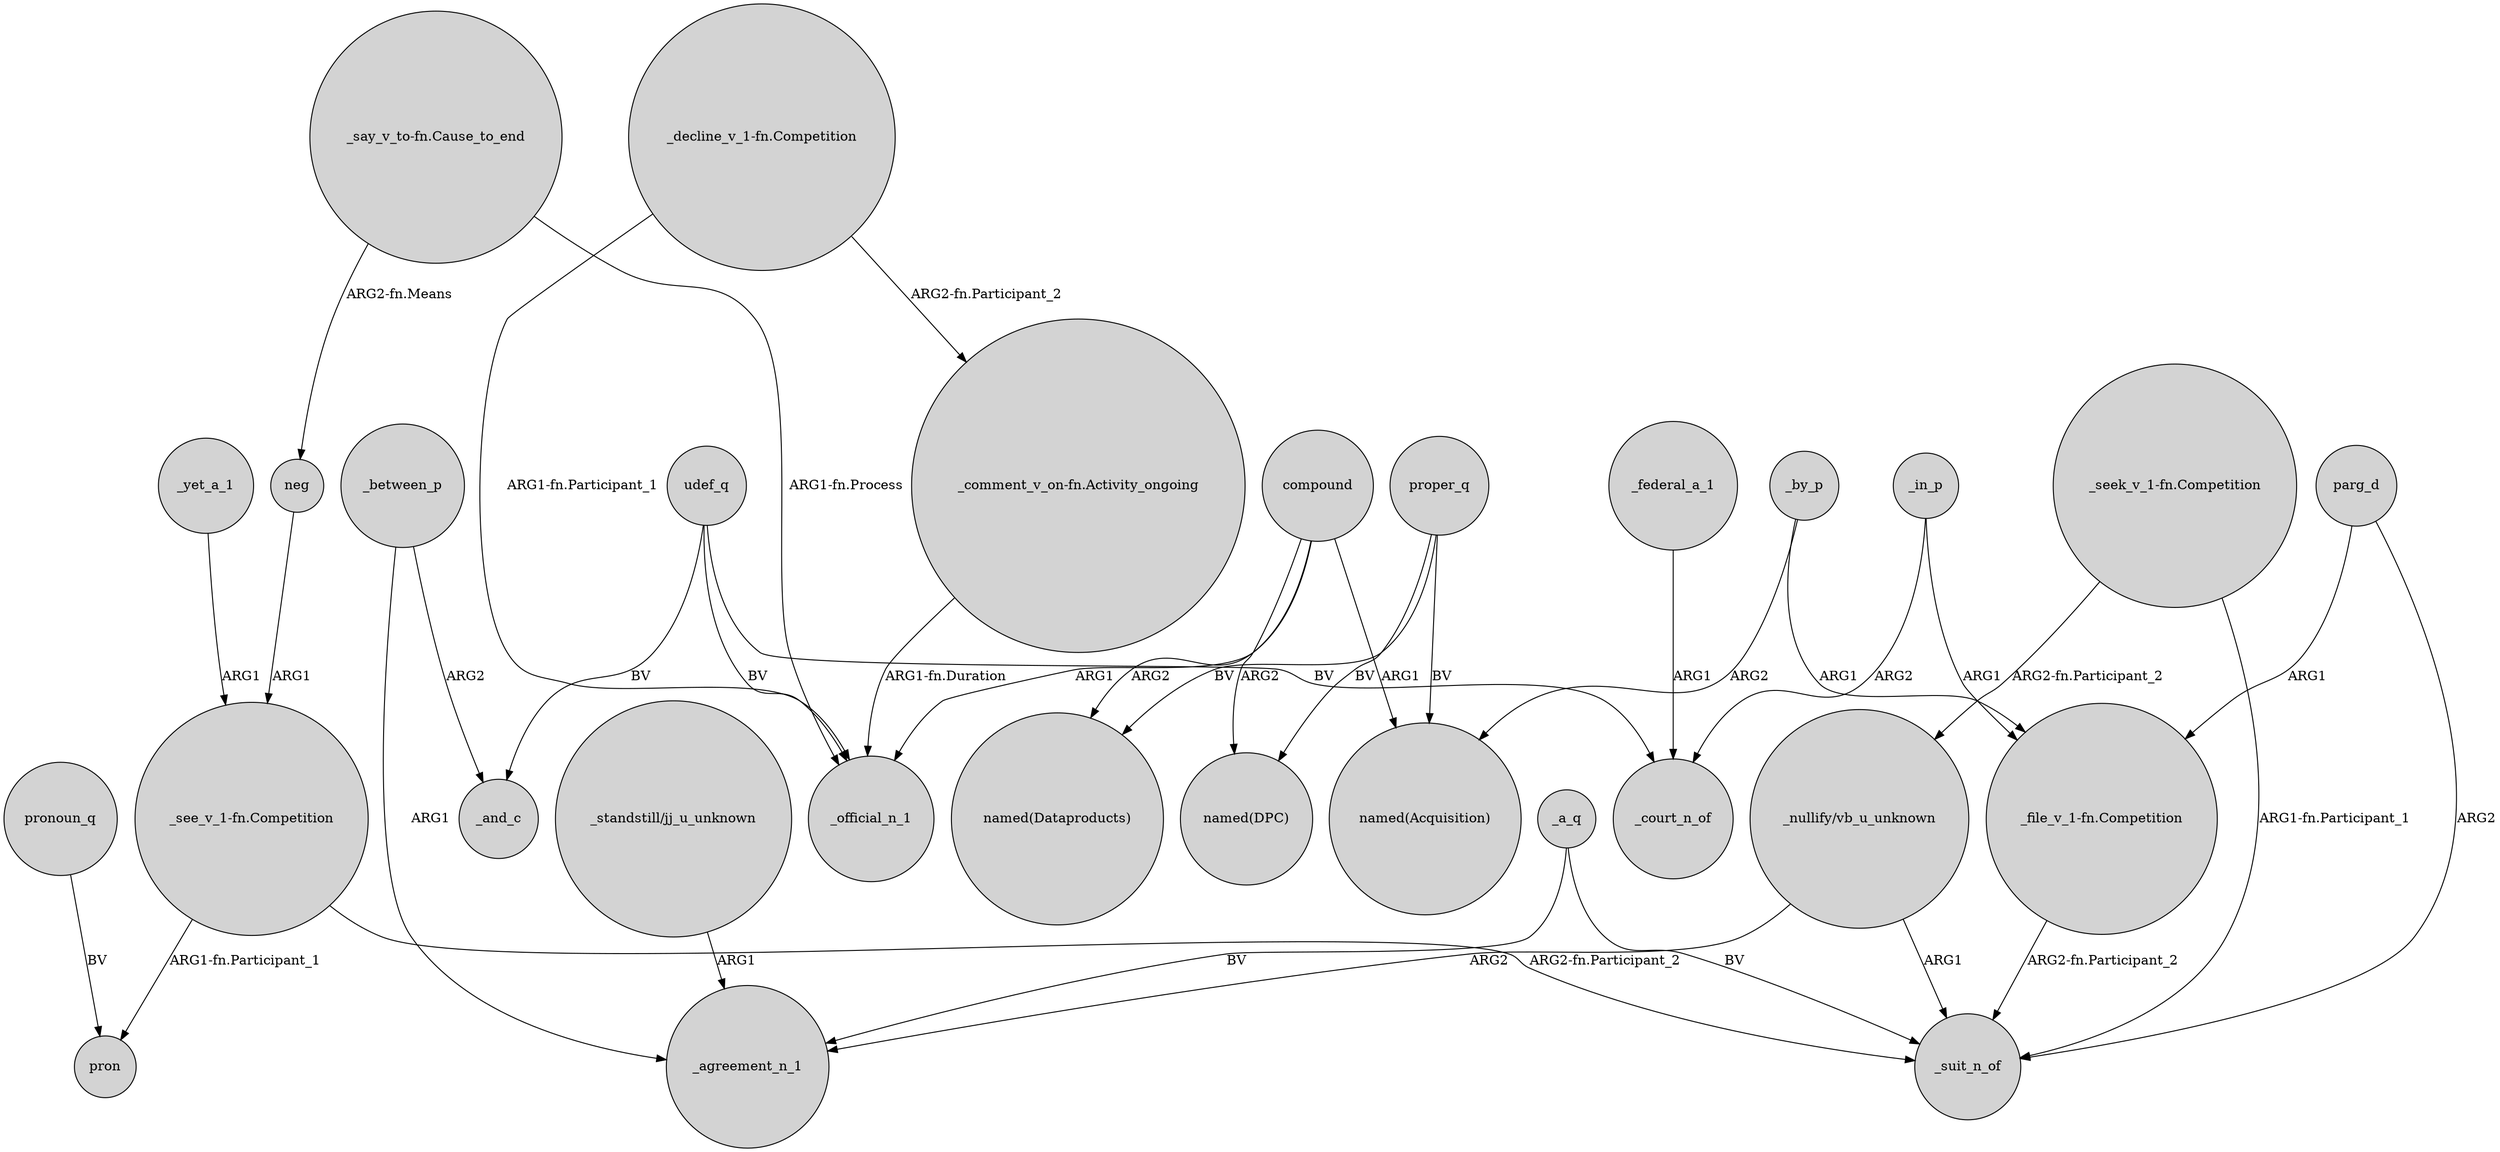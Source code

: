 digraph {
	node [shape=circle style=filled]
	_yet_a_1 -> "_see_v_1-fn.Competition" [label=ARG1]
	"_decline_v_1-fn.Competition" -> _official_n_1 [label="ARG1-fn.Participant_1"]
	"_see_v_1-fn.Competition" -> pron [label="ARG1-fn.Participant_1"]
	"_say_v_to-fn.Cause_to_end" -> _official_n_1 [label="ARG1-fn.Process"]
	"_comment_v_on-fn.Activity_ongoing" -> _official_n_1 [label="ARG1-fn.Duration"]
	"_standstill/jj_u_unknown" -> _agreement_n_1 [label=ARG1]
	"_nullify/vb_u_unknown" -> _agreement_n_1 [label=ARG2]
	udef_q -> _and_c [label=BV]
	parg_d -> "_file_v_1-fn.Competition" [label=ARG1]
	"_seek_v_1-fn.Competition" -> "_nullify/vb_u_unknown" [label="ARG2-fn.Participant_2"]
	_between_p -> _agreement_n_1 [label=ARG1]
	"_see_v_1-fn.Competition" -> _suit_n_of [label="ARG2-fn.Participant_2"]
	compound -> "named(DPC)" [label=ARG2]
	"_decline_v_1-fn.Competition" -> "_comment_v_on-fn.Activity_ongoing" [label="ARG2-fn.Participant_2"]
	pronoun_q -> pron [label=BV]
	"_say_v_to-fn.Cause_to_end" -> neg [label="ARG2-fn.Means"]
	"_nullify/vb_u_unknown" -> _suit_n_of [label=ARG1]
	proper_q -> "named(DPC)" [label=BV]
	compound -> "named(Dataproducts)" [label=ARG2]
	_in_p -> _court_n_of [label=ARG2]
	_by_p -> "named(Acquisition)" [label=ARG2]
	_a_q -> _agreement_n_1 [label=BV]
	compound -> _official_n_1 [label=ARG1]
	compound -> "named(Acquisition)" [label=ARG1]
	_in_p -> "_file_v_1-fn.Competition" [label=ARG1]
	parg_d -> _suit_n_of [label=ARG2]
	"_file_v_1-fn.Competition" -> _suit_n_of [label="ARG2-fn.Participant_2"]
	udef_q -> _court_n_of [label=BV]
	proper_q -> "named(Acquisition)" [label=BV]
	udef_q -> _official_n_1 [label=BV]
	_a_q -> _suit_n_of [label=BV]
	neg -> "_see_v_1-fn.Competition" [label=ARG1]
	"_seek_v_1-fn.Competition" -> _suit_n_of [label="ARG1-fn.Participant_1"]
	proper_q -> "named(Dataproducts)" [label=BV]
	_federal_a_1 -> _court_n_of [label=ARG1]
	_by_p -> "_file_v_1-fn.Competition" [label=ARG1]
	_between_p -> _and_c [label=ARG2]
}

